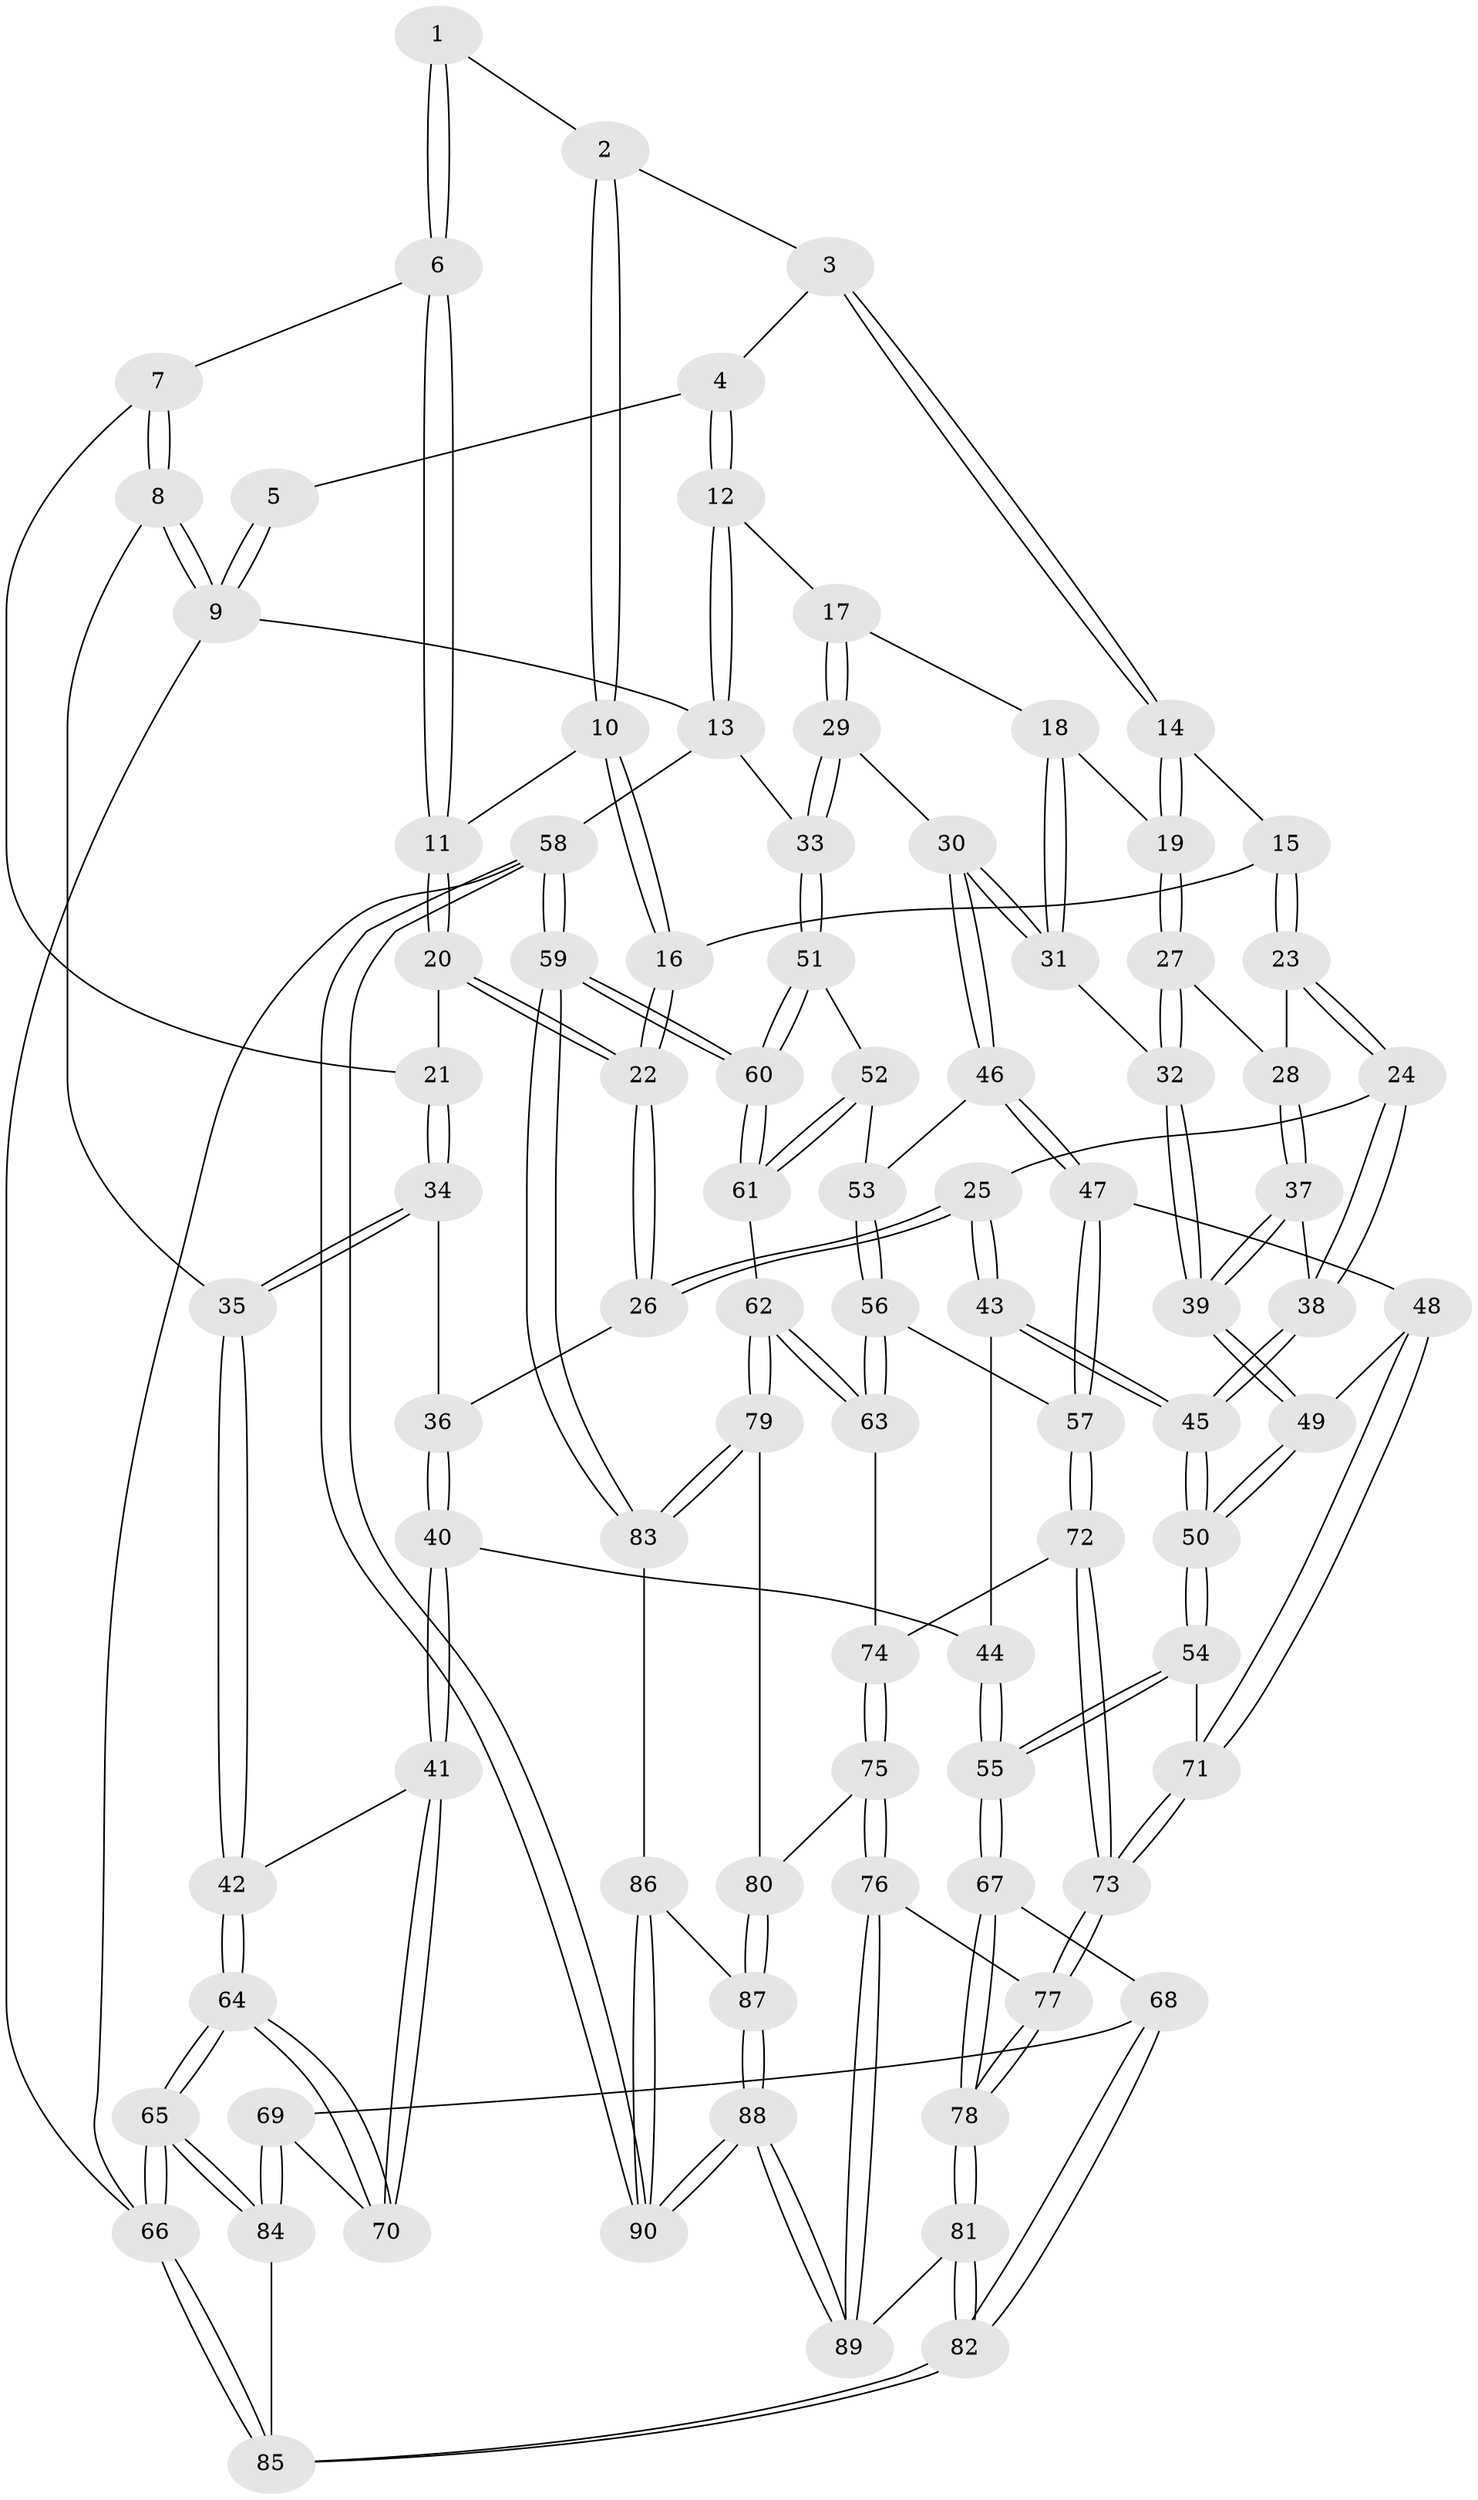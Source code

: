 // Generated by graph-tools (version 1.1) at 2025/16/03/09/25 04:16:50]
// undirected, 90 vertices, 222 edges
graph export_dot {
graph [start="1"]
  node [color=gray90,style=filled];
  1 [pos="+0.1495603582883416+0.05338842388131358"];
  2 [pos="+0.27660108592148547+0.08793070329710968"];
  3 [pos="+0.46782721987065196+0"];
  4 [pos="+0.471724103791584+0"];
  5 [pos="+0.11249570629840827+0"];
  6 [pos="+0.1390663608869635+0.09383726186402401"];
  7 [pos="+0.02083126115340094+0.12563119952385957"];
  8 [pos="+0+0"];
  9 [pos="+0+0"];
  10 [pos="+0.25808613128948515+0.1524351363689946"];
  11 [pos="+0.18070279608225237+0.19971711543778142"];
  12 [pos="+1+0"];
  13 [pos="+1+0"];
  14 [pos="+0.4914276565570235+0.0792779439055155"];
  15 [pos="+0.4244013268809177+0.18719140467002113"];
  16 [pos="+0.3888855632954672+0.20280310867729867"];
  17 [pos="+0.7908888512912285+0.15672179462669314"];
  18 [pos="+0.7505653882193423+0.18395625692784498"];
  19 [pos="+0.6292831475237721+0.19149020087461333"];
  20 [pos="+0.17339062448246265+0.23276785569663166"];
  21 [pos="+0.09393670070620339+0.2599424749764979"];
  22 [pos="+0.268759851876813+0.3253731864772752"];
  23 [pos="+0.4502066052086741+0.26509766412003066"];
  24 [pos="+0.3999669002832191+0.3847167984652612"];
  25 [pos="+0.2846966381936982+0.37730962800971884"];
  26 [pos="+0.2742067678090572+0.3618627899687069"];
  27 [pos="+0.6069686672832926+0.28877543098937825"];
  28 [pos="+0.5359539135189443+0.33622559840030064"];
  29 [pos="+0.9353564211090569+0.3854391367247692"];
  30 [pos="+0.8702866737612099+0.42199830924491794"];
  31 [pos="+0.7653740294276936+0.38555473889379266"];
  32 [pos="+0.6991575968543241+0.4066879767620728"];
  33 [pos="+1+0.32509411219823675"];
  34 [pos="+0.03069109004362293+0.31790188006895553"];
  35 [pos="+0+0.3666867395766449"];
  36 [pos="+0.12345535934372943+0.40969747562640746"];
  37 [pos="+0.5141281944782824+0.4182248208820445"];
  38 [pos="+0.4604178227650075+0.42576374668715106"];
  39 [pos="+0.6204895881505825+0.507490206481479"];
  40 [pos="+0.10667191905935391+0.556448667107962"];
  41 [pos="+0.08442676476965316+0.5699018696689383"];
  42 [pos="+0+0.5070225681355061"];
  43 [pos="+0.28404765002469606+0.3897223563476904"];
  44 [pos="+0.20322714484468005+0.5517602630609801"];
  45 [pos="+0.39149550163164376+0.572982294059896"];
  46 [pos="+0.856265700804598+0.5114965171788265"];
  47 [pos="+0.6784460430149203+0.6071544086309744"];
  48 [pos="+0.6724816907297338+0.6012201956414953"];
  49 [pos="+0.6211427074840032+0.5207851783888059"];
  50 [pos="+0.39093942965710476+0.6275444564028008"];
  51 [pos="+1+0.5101122516623451"];
  52 [pos="+0.9057896917095323+0.582973193761835"];
  53 [pos="+0.8896626032230759+0.5744252612294123"];
  54 [pos="+0.38575269069371415+0.6377775575976155"];
  55 [pos="+0.3562029057886343+0.6615932695869878"];
  56 [pos="+0.833583601485958+0.6569992674139563"];
  57 [pos="+0.6800590524106461+0.6121760776706868"];
  58 [pos="+1+1"];
  59 [pos="+1+0.8777215303399398"];
  60 [pos="+1+0.6932042414200947"];
  61 [pos="+0.9739116912814658+0.7079603105689466"];
  62 [pos="+0.8849618604323485+0.7664141900482777"];
  63 [pos="+0.8582106394960182+0.7331112973561541"];
  64 [pos="+0+0.7881442148423595"];
  65 [pos="+0+1"];
  66 [pos="+0+1"];
  67 [pos="+0.3524715039302499+0.6734871279109961"];
  68 [pos="+0.25578580843039694+0.7366670727480803"];
  69 [pos="+0.15485165530553224+0.7830491593882571"];
  70 [pos="+0.10679953888751191+0.7258393399907935"];
  71 [pos="+0.5003683231489255+0.6838226105526245"];
  72 [pos="+0.6785761868414097+0.6658700162103087"];
  73 [pos="+0.5658229579264109+0.7550394584399327"];
  74 [pos="+0.6975556170937987+0.7021496995267119"];
  75 [pos="+0.7189406323699357+0.8381597647014243"];
  76 [pos="+0.6671595441885717+0.863613585654443"];
  77 [pos="+0.562638872108507+0.7792792829498515"];
  78 [pos="+0.433132462096385+0.8734883948081861"];
  79 [pos="+0.86991062516547+0.8206783632723156"];
  80 [pos="+0.7246027903557652+0.8397182078287712"];
  81 [pos="+0.407080327015767+1"];
  82 [pos="+0.4016739859607979+1"];
  83 [pos="+0.9142907963751864+0.8966643016518251"];
  84 [pos="+0.1403023503451795+0.8730602842335965"];
  85 [pos="+0.37045501612980597+1"];
  86 [pos="+0.8710539284017604+1"];
  87 [pos="+0.7359150258501304+0.8681716066739974"];
  88 [pos="+0.8047273750229711+1"];
  89 [pos="+0.4873522033717121+1"];
  90 [pos="+0.8169824185623015+1"];
  1 -- 2;
  1 -- 6;
  1 -- 6;
  2 -- 3;
  2 -- 10;
  2 -- 10;
  3 -- 4;
  3 -- 14;
  3 -- 14;
  4 -- 5;
  4 -- 12;
  4 -- 12;
  5 -- 9;
  5 -- 9;
  6 -- 7;
  6 -- 11;
  6 -- 11;
  7 -- 8;
  7 -- 8;
  7 -- 21;
  8 -- 9;
  8 -- 9;
  8 -- 35;
  9 -- 13;
  9 -- 66;
  10 -- 11;
  10 -- 16;
  10 -- 16;
  11 -- 20;
  11 -- 20;
  12 -- 13;
  12 -- 13;
  12 -- 17;
  13 -- 33;
  13 -- 58;
  14 -- 15;
  14 -- 19;
  14 -- 19;
  15 -- 16;
  15 -- 23;
  15 -- 23;
  16 -- 22;
  16 -- 22;
  17 -- 18;
  17 -- 29;
  17 -- 29;
  18 -- 19;
  18 -- 31;
  18 -- 31;
  19 -- 27;
  19 -- 27;
  20 -- 21;
  20 -- 22;
  20 -- 22;
  21 -- 34;
  21 -- 34;
  22 -- 26;
  22 -- 26;
  23 -- 24;
  23 -- 24;
  23 -- 28;
  24 -- 25;
  24 -- 38;
  24 -- 38;
  25 -- 26;
  25 -- 26;
  25 -- 43;
  25 -- 43;
  26 -- 36;
  27 -- 28;
  27 -- 32;
  27 -- 32;
  28 -- 37;
  28 -- 37;
  29 -- 30;
  29 -- 33;
  29 -- 33;
  30 -- 31;
  30 -- 31;
  30 -- 46;
  30 -- 46;
  31 -- 32;
  32 -- 39;
  32 -- 39;
  33 -- 51;
  33 -- 51;
  34 -- 35;
  34 -- 35;
  34 -- 36;
  35 -- 42;
  35 -- 42;
  36 -- 40;
  36 -- 40;
  37 -- 38;
  37 -- 39;
  37 -- 39;
  38 -- 45;
  38 -- 45;
  39 -- 49;
  39 -- 49;
  40 -- 41;
  40 -- 41;
  40 -- 44;
  41 -- 42;
  41 -- 70;
  41 -- 70;
  42 -- 64;
  42 -- 64;
  43 -- 44;
  43 -- 45;
  43 -- 45;
  44 -- 55;
  44 -- 55;
  45 -- 50;
  45 -- 50;
  46 -- 47;
  46 -- 47;
  46 -- 53;
  47 -- 48;
  47 -- 57;
  47 -- 57;
  48 -- 49;
  48 -- 71;
  48 -- 71;
  49 -- 50;
  49 -- 50;
  50 -- 54;
  50 -- 54;
  51 -- 52;
  51 -- 60;
  51 -- 60;
  52 -- 53;
  52 -- 61;
  52 -- 61;
  53 -- 56;
  53 -- 56;
  54 -- 55;
  54 -- 55;
  54 -- 71;
  55 -- 67;
  55 -- 67;
  56 -- 57;
  56 -- 63;
  56 -- 63;
  57 -- 72;
  57 -- 72;
  58 -- 59;
  58 -- 59;
  58 -- 90;
  58 -- 90;
  58 -- 66;
  59 -- 60;
  59 -- 60;
  59 -- 83;
  59 -- 83;
  60 -- 61;
  60 -- 61;
  61 -- 62;
  62 -- 63;
  62 -- 63;
  62 -- 79;
  62 -- 79;
  63 -- 74;
  64 -- 65;
  64 -- 65;
  64 -- 70;
  64 -- 70;
  65 -- 66;
  65 -- 66;
  65 -- 84;
  65 -- 84;
  66 -- 85;
  66 -- 85;
  67 -- 68;
  67 -- 78;
  67 -- 78;
  68 -- 69;
  68 -- 82;
  68 -- 82;
  69 -- 70;
  69 -- 84;
  69 -- 84;
  71 -- 73;
  71 -- 73;
  72 -- 73;
  72 -- 73;
  72 -- 74;
  73 -- 77;
  73 -- 77;
  74 -- 75;
  74 -- 75;
  75 -- 76;
  75 -- 76;
  75 -- 80;
  76 -- 77;
  76 -- 89;
  76 -- 89;
  77 -- 78;
  77 -- 78;
  78 -- 81;
  78 -- 81;
  79 -- 80;
  79 -- 83;
  79 -- 83;
  80 -- 87;
  80 -- 87;
  81 -- 82;
  81 -- 82;
  81 -- 89;
  82 -- 85;
  82 -- 85;
  83 -- 86;
  84 -- 85;
  86 -- 87;
  86 -- 90;
  86 -- 90;
  87 -- 88;
  87 -- 88;
  88 -- 89;
  88 -- 89;
  88 -- 90;
  88 -- 90;
}
